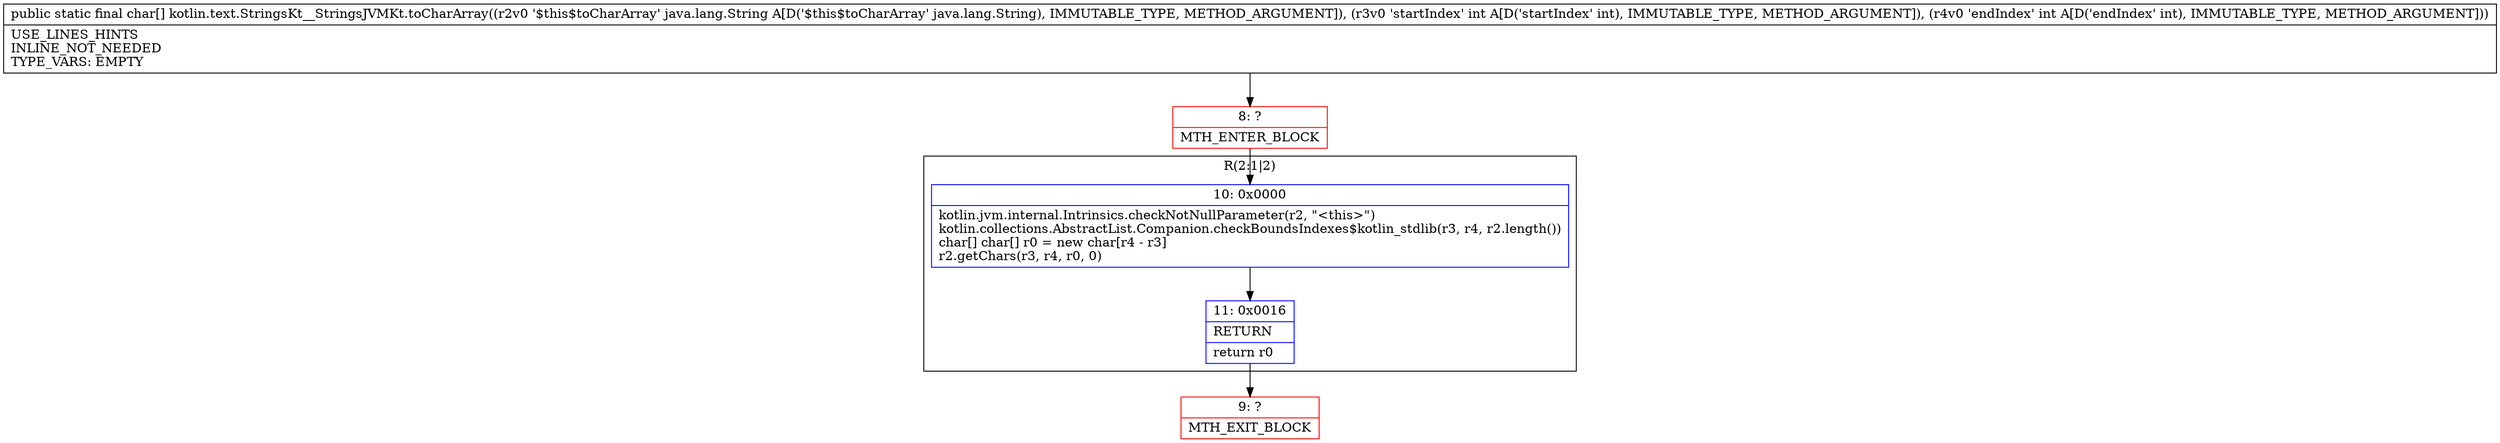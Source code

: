 digraph "CFG forkotlin.text.StringsKt__StringsJVMKt.toCharArray(Ljava\/lang\/String;II)[C" {
subgraph cluster_Region_1026974160 {
label = "R(2:1|2)";
node [shape=record,color=blue];
Node_10 [shape=record,label="{10\:\ 0x0000|kotlin.jvm.internal.Intrinsics.checkNotNullParameter(r2, \"\<this\>\")\lkotlin.collections.AbstractList.Companion.checkBoundsIndexes$kotlin_stdlib(r3, r4, r2.length())\lchar[] char[] r0 = new char[r4 \- r3]\lr2.getChars(r3, r4, r0, 0)\l}"];
Node_11 [shape=record,label="{11\:\ 0x0016|RETURN\l|return r0\l}"];
}
Node_8 [shape=record,color=red,label="{8\:\ ?|MTH_ENTER_BLOCK\l}"];
Node_9 [shape=record,color=red,label="{9\:\ ?|MTH_EXIT_BLOCK\l}"];
MethodNode[shape=record,label="{public static final char[] kotlin.text.StringsKt__StringsJVMKt.toCharArray((r2v0 '$this$toCharArray' java.lang.String A[D('$this$toCharArray' java.lang.String), IMMUTABLE_TYPE, METHOD_ARGUMENT]), (r3v0 'startIndex' int A[D('startIndex' int), IMMUTABLE_TYPE, METHOD_ARGUMENT]), (r4v0 'endIndex' int A[D('endIndex' int), IMMUTABLE_TYPE, METHOD_ARGUMENT]))  | USE_LINES_HINTS\lINLINE_NOT_NEEDED\lTYPE_VARS: EMPTY\l}"];
MethodNode -> Node_8;Node_10 -> Node_11;
Node_11 -> Node_9;
Node_8 -> Node_10;
}

